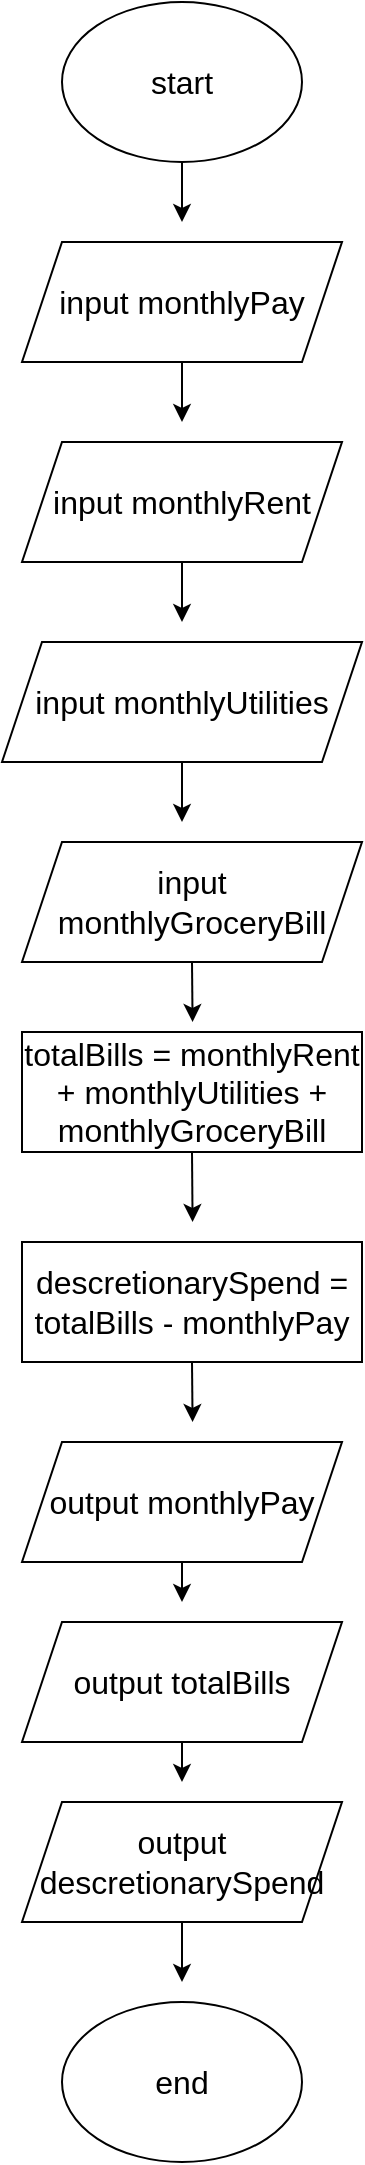 <mxfile version="26.0.4">
  <diagram id="C5RBs43oDa-KdzZeNtuy" name="Page-1">
    <mxGraphModel dx="2049" dy="1206" grid="1" gridSize="10" guides="1" tooltips="1" connect="1" arrows="1" fold="1" page="1" pageScale="1" pageWidth="827" pageHeight="1169" math="0" shadow="0">
      <root>
        <mxCell id="WIyWlLk6GJQsqaUBKTNV-0" />
        <mxCell id="WIyWlLk6GJQsqaUBKTNV-1" parent="WIyWlLk6GJQsqaUBKTNV-0" />
        <mxCell id="NO-fc1MEXyyj1UuaKIjD-0" value="&lt;font style=&quot;font-size: 16px;&quot;&gt;start&lt;/font&gt;" style="ellipse;whiteSpace=wrap;html=1;" vertex="1" parent="WIyWlLk6GJQsqaUBKTNV-1">
          <mxGeometry x="380" y="10" width="120" height="80" as="geometry" />
        </mxCell>
        <mxCell id="NO-fc1MEXyyj1UuaKIjD-1" value="&lt;font style=&quot;font-size: 16px;&quot;&gt;input monthlyPay&lt;/font&gt;" style="shape=parallelogram;perimeter=parallelogramPerimeter;whiteSpace=wrap;html=1;fixedSize=1;" vertex="1" parent="WIyWlLk6GJQsqaUBKTNV-1">
          <mxGeometry x="360" y="130" width="160" height="60" as="geometry" />
        </mxCell>
        <mxCell id="NO-fc1MEXyyj1UuaKIjD-2" value="&lt;font style=&quot;font-size: 16px;&quot;&gt;input monthlyRent&lt;/font&gt;" style="shape=parallelogram;perimeter=parallelogramPerimeter;whiteSpace=wrap;html=1;fixedSize=1;" vertex="1" parent="WIyWlLk6GJQsqaUBKTNV-1">
          <mxGeometry x="360" y="230" width="160" height="60" as="geometry" />
        </mxCell>
        <mxCell id="NO-fc1MEXyyj1UuaKIjD-24" style="edgeStyle=orthogonalEdgeStyle;rounded=0;orthogonalLoop=1;jettySize=auto;html=1;exitX=0.5;exitY=1;exitDx=0;exitDy=0;" edge="1" parent="WIyWlLk6GJQsqaUBKTNV-1" source="NO-fc1MEXyyj1UuaKIjD-3">
          <mxGeometry relative="1" as="geometry">
            <mxPoint x="440" y="420.0" as="targetPoint" />
          </mxGeometry>
        </mxCell>
        <mxCell id="NO-fc1MEXyyj1UuaKIjD-3" value="&lt;font style=&quot;font-size: 16px;&quot;&gt;input monthlyUtilities&lt;/font&gt;" style="shape=parallelogram;perimeter=parallelogramPerimeter;whiteSpace=wrap;html=1;fixedSize=1;" vertex="1" parent="WIyWlLk6GJQsqaUBKTNV-1">
          <mxGeometry x="350" y="330" width="180" height="60" as="geometry" />
        </mxCell>
        <mxCell id="NO-fc1MEXyyj1UuaKIjD-25" style="edgeStyle=orthogonalEdgeStyle;rounded=0;orthogonalLoop=1;jettySize=auto;html=1;exitX=0.5;exitY=1;exitDx=0;exitDy=0;" edge="1" parent="WIyWlLk6GJQsqaUBKTNV-1" source="NO-fc1MEXyyj1UuaKIjD-4">
          <mxGeometry relative="1" as="geometry">
            <mxPoint x="445.286" y="520.0" as="targetPoint" />
          </mxGeometry>
        </mxCell>
        <mxCell id="NO-fc1MEXyyj1UuaKIjD-4" value="&lt;font style=&quot;font-size: 16px;&quot;&gt;input monthlyGroceryBill&lt;/font&gt;" style="shape=parallelogram;perimeter=parallelogramPerimeter;whiteSpace=wrap;html=1;fixedSize=1;" vertex="1" parent="WIyWlLk6GJQsqaUBKTNV-1">
          <mxGeometry x="360" y="430" width="170" height="60" as="geometry" />
        </mxCell>
        <mxCell id="NO-fc1MEXyyj1UuaKIjD-26" style="edgeStyle=orthogonalEdgeStyle;rounded=0;orthogonalLoop=1;jettySize=auto;html=1;exitX=0.5;exitY=1;exitDx=0;exitDy=0;" edge="1" parent="WIyWlLk6GJQsqaUBKTNV-1" source="NO-fc1MEXyyj1UuaKIjD-5">
          <mxGeometry relative="1" as="geometry">
            <mxPoint x="445.286" y="620.0" as="targetPoint" />
          </mxGeometry>
        </mxCell>
        <mxCell id="NO-fc1MEXyyj1UuaKIjD-5" value="&lt;font style=&quot;font-size: 16px;&quot;&gt;totalBills = monthlyRent + monthlyUtilities + monthlyGroceryBill&lt;/font&gt;" style="rounded=0;whiteSpace=wrap;html=1;" vertex="1" parent="WIyWlLk6GJQsqaUBKTNV-1">
          <mxGeometry x="360" y="525" width="170" height="60" as="geometry" />
        </mxCell>
        <mxCell id="NO-fc1MEXyyj1UuaKIjD-27" style="edgeStyle=orthogonalEdgeStyle;rounded=0;orthogonalLoop=1;jettySize=auto;html=1;exitX=0.5;exitY=1;exitDx=0;exitDy=0;" edge="1" parent="WIyWlLk6GJQsqaUBKTNV-1" source="NO-fc1MEXyyj1UuaKIjD-6">
          <mxGeometry relative="1" as="geometry">
            <mxPoint x="445.286" y="720.0" as="targetPoint" />
          </mxGeometry>
        </mxCell>
        <mxCell id="NO-fc1MEXyyj1UuaKIjD-6" value="&lt;font style=&quot;font-size: 16px;&quot;&gt;descretionarySpend = totalBills - monthlyPay&lt;/font&gt;" style="rounded=0;whiteSpace=wrap;html=1;" vertex="1" parent="WIyWlLk6GJQsqaUBKTNV-1">
          <mxGeometry x="360" y="630" width="170" height="60" as="geometry" />
        </mxCell>
        <mxCell id="NO-fc1MEXyyj1UuaKIjD-7" value="&lt;font style=&quot;font-size: 16px;&quot;&gt;output monthlyPay&lt;/font&gt;" style="shape=parallelogram;perimeter=parallelogramPerimeter;whiteSpace=wrap;html=1;fixedSize=1;" vertex="1" parent="WIyWlLk6GJQsqaUBKTNV-1">
          <mxGeometry x="360" y="730" width="160" height="60" as="geometry" />
        </mxCell>
        <mxCell id="NO-fc1MEXyyj1UuaKIjD-8" value="&lt;font style=&quot;font-size: 16px;&quot;&gt;output totalBills&lt;/font&gt;" style="shape=parallelogram;perimeter=parallelogramPerimeter;whiteSpace=wrap;html=1;fixedSize=1;" vertex="1" parent="WIyWlLk6GJQsqaUBKTNV-1">
          <mxGeometry x="360" y="820" width="160" height="60" as="geometry" />
        </mxCell>
        <mxCell id="NO-fc1MEXyyj1UuaKIjD-9" value="&lt;font style=&quot;font-size: 16px;&quot;&gt;output descretionarySpend&lt;/font&gt;" style="shape=parallelogram;perimeter=parallelogramPerimeter;whiteSpace=wrap;html=1;fixedSize=1;" vertex="1" parent="WIyWlLk6GJQsqaUBKTNV-1">
          <mxGeometry x="360" y="910" width="160" height="60" as="geometry" />
        </mxCell>
        <mxCell id="NO-fc1MEXyyj1UuaKIjD-10" value="&lt;font style=&quot;font-size: 16px;&quot;&gt;end&lt;/font&gt;" style="ellipse;whiteSpace=wrap;html=1;" vertex="1" parent="WIyWlLk6GJQsqaUBKTNV-1">
          <mxGeometry x="380" y="1010" width="120" height="80" as="geometry" />
        </mxCell>
        <mxCell id="NO-fc1MEXyyj1UuaKIjD-12" value="" style="endArrow=classic;html=1;rounded=0;exitX=0.5;exitY=1;exitDx=0;exitDy=0;" edge="1" parent="WIyWlLk6GJQsqaUBKTNV-1" source="NO-fc1MEXyyj1UuaKIjD-0">
          <mxGeometry width="50" height="50" relative="1" as="geometry">
            <mxPoint x="380" y="490" as="sourcePoint" />
            <mxPoint x="440" y="120" as="targetPoint" />
          </mxGeometry>
        </mxCell>
        <mxCell id="NO-fc1MEXyyj1UuaKIjD-13" value="" style="endArrow=classic;html=1;rounded=0;exitX=0.5;exitY=1;exitDx=0;exitDy=0;" edge="1" parent="WIyWlLk6GJQsqaUBKTNV-1" source="NO-fc1MEXyyj1UuaKIjD-1">
          <mxGeometry width="50" height="50" relative="1" as="geometry">
            <mxPoint x="380" y="490" as="sourcePoint" />
            <mxPoint x="440" y="220" as="targetPoint" />
          </mxGeometry>
        </mxCell>
        <mxCell id="NO-fc1MEXyyj1UuaKIjD-14" value="" style="endArrow=classic;html=1;rounded=0;exitX=0.5;exitY=1;exitDx=0;exitDy=0;" edge="1" parent="WIyWlLk6GJQsqaUBKTNV-1" source="NO-fc1MEXyyj1UuaKIjD-2">
          <mxGeometry width="50" height="50" relative="1" as="geometry">
            <mxPoint x="380" y="490" as="sourcePoint" />
            <mxPoint x="440" y="320" as="targetPoint" />
          </mxGeometry>
        </mxCell>
        <mxCell id="NO-fc1MEXyyj1UuaKIjD-19" value="" style="endArrow=classic;html=1;rounded=0;exitX=0.5;exitY=1;exitDx=0;exitDy=0;" edge="1" parent="WIyWlLk6GJQsqaUBKTNV-1" source="NO-fc1MEXyyj1UuaKIjD-7">
          <mxGeometry width="50" height="50" relative="1" as="geometry">
            <mxPoint x="380" y="640" as="sourcePoint" />
            <mxPoint x="440" y="810" as="targetPoint" />
          </mxGeometry>
        </mxCell>
        <mxCell id="NO-fc1MEXyyj1UuaKIjD-20" value="" style="endArrow=classic;html=1;rounded=0;exitX=0.5;exitY=1;exitDx=0;exitDy=0;" edge="1" parent="WIyWlLk6GJQsqaUBKTNV-1" source="NO-fc1MEXyyj1UuaKIjD-8">
          <mxGeometry width="50" height="50" relative="1" as="geometry">
            <mxPoint x="380" y="640" as="sourcePoint" />
            <mxPoint x="440" y="900" as="targetPoint" />
          </mxGeometry>
        </mxCell>
        <mxCell id="NO-fc1MEXyyj1UuaKIjD-21" value="" style="endArrow=classic;html=1;rounded=0;exitX=0.5;exitY=1;exitDx=0;exitDy=0;" edge="1" parent="WIyWlLk6GJQsqaUBKTNV-1" source="NO-fc1MEXyyj1UuaKIjD-9">
          <mxGeometry width="50" height="50" relative="1" as="geometry">
            <mxPoint x="380" y="640" as="sourcePoint" />
            <mxPoint x="440" y="1000" as="targetPoint" />
          </mxGeometry>
        </mxCell>
      </root>
    </mxGraphModel>
  </diagram>
</mxfile>
